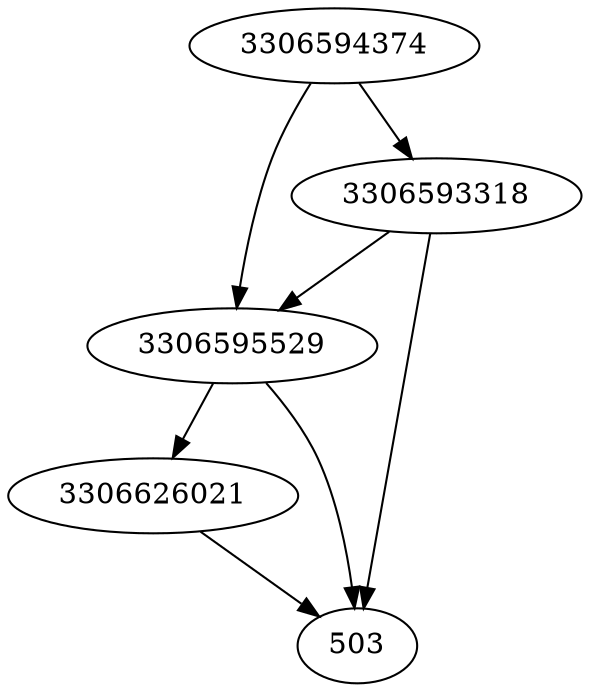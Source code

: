 strict digraph  {
3306626021;
3306594374;
3306593318;
3306595529;
503;
3306626021 -> 503;
3306594374 -> 3306595529;
3306594374 -> 3306593318;
3306593318 -> 3306595529;
3306593318 -> 503;
3306595529 -> 503;
3306595529 -> 3306626021;
}
